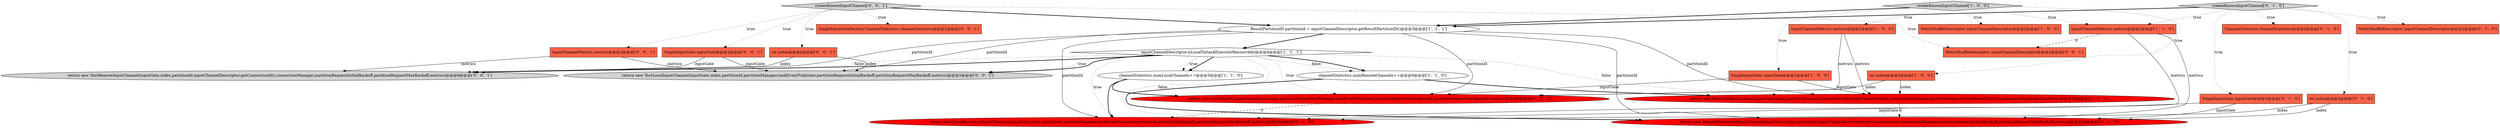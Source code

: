 digraph {
2 [style = filled, label = "InputChannelMetrics metrics@@@2@@@['1', '0', '0']", fillcolor = tomato, shape = box image = "AAA0AAABBB1BBB"];
21 [style = filled, label = "int index@@@2@@@['0', '0', '1']", fillcolor = tomato, shape = box image = "AAA0AAABBB3BBB"];
13 [style = filled, label = "return new RemoteRecoveredInputChannel(inputGate,index,partitionId,inputChannelDescriptor.getConnectionId(),connectionManager,partitionRequestInitialBackoff,partitionRequestMaxBackoff,metrics)@@@10@@@['0', '1', '0']", fillcolor = red, shape = ellipse image = "AAA1AAABBB2BBB"];
10 [style = filled, label = "InputChannelMetrics metrics@@@2@@@['1', '1', '0']", fillcolor = tomato, shape = box image = "AAA0AAABBB1BBB"];
15 [style = filled, label = "ChannelStatistics channelStatistics@@@2@@@['0', '1', '0']", fillcolor = tomato, shape = box image = "AAA0AAABBB2BBB"];
18 [style = filled, label = "return new LocalRecoveredInputChannel(inputGate,index,partitionId,partitionManager,taskEventPublisher,partitionRequestInitialBackoff,partitionRequestMaxBackoff,metrics)@@@6@@@['0', '1', '0']", fillcolor = red, shape = ellipse image = "AAA1AAABBB2BBB"];
5 [style = filled, label = "SingleInputGate inputGate@@@2@@@['1', '0', '0']", fillcolor = tomato, shape = box image = "AAA0AAABBB1BBB"];
26 [style = filled, label = "NettyShuffleDescriptor inputChannelDescriptor@@@2@@@['0', '0', '1']", fillcolor = tomato, shape = box image = "AAA0AAABBB3BBB"];
6 [style = filled, label = "ResultPartitionID partitionId = inputChannelDescriptor.getResultPartitionID()@@@3@@@['1', '1', '1']", fillcolor = white, shape = ellipse image = "AAA0AAABBB1BBB"];
16 [style = filled, label = "SingleInputGate inputGate@@@2@@@['0', '1', '0']", fillcolor = tomato, shape = box image = "AAA0AAABBB2BBB"];
0 [style = filled, label = "inputChannelDescriptor.isLocalTo(taskExecutorResourceId)@@@4@@@['1', '1', '1']", fillcolor = white, shape = diamond image = "AAA0AAABBB1BBB"];
17 [style = filled, label = "int index@@@2@@@['0', '1', '0']", fillcolor = tomato, shape = box image = "AAA0AAABBB2BBB"];
22 [style = filled, label = "return new TestLocalInputChannel(inputGate,index,partitionId,partitionManager,taskEventPublisher,partitionRequestInitialBackoff,partitionRequestMaxBackoff,metrics)@@@5@@@['0', '0', '1']", fillcolor = lightgray, shape = ellipse image = "AAA0AAABBB3BBB"];
23 [style = filled, label = "createKnownInputChannel['0', '0', '1']", fillcolor = lightgray, shape = diamond image = "AAA0AAABBB3BBB"];
19 [style = filled, label = "InputChannelMetrics metrics@@@2@@@['0', '0', '1']", fillcolor = tomato, shape = box image = "AAA0AAABBB3BBB"];
3 [style = filled, label = "return new LocalInputChannel(inputGate,index,partitionId,partitionManager,taskEventPublisher,partitionRequestInitialBackoff,partitionRequestMaxBackoff,metrics)@@@6@@@['1', '0', '0']", fillcolor = red, shape = ellipse image = "AAA1AAABBB1BBB"];
14 [style = filled, label = "NettyShuffleDescriptor inputChannelDescriptor@@@2@@@['0', '1', '0']", fillcolor = tomato, shape = box image = "AAA0AAABBB2BBB"];
1 [style = filled, label = "int index@@@2@@@['1', '0', '0']", fillcolor = tomato, shape = box image = "AAA0AAABBB1BBB"];
7 [style = filled, label = "NettyShuffleDescriptor inputChannelDescriptor@@@2@@@['1', '0', '0']", fillcolor = tomato, shape = box image = "AAA0AAABBB1BBB"];
25 [style = filled, label = "SingleInputGate inputGate@@@2@@@['0', '0', '1']", fillcolor = tomato, shape = box image = "AAA0AAABBB3BBB"];
8 [style = filled, label = "channelStatistics.numRemoteChannels++@@@9@@@['1', '1', '0']", fillcolor = white, shape = ellipse image = "AAA0AAABBB1BBB"];
9 [style = filled, label = "return new RemoteInputChannel(inputGate,index,partitionId,inputChannelDescriptor.getConnectionId(),connectionManager,partitionRequestInitialBackoff,partitionRequestMaxBackoff,metrics)@@@10@@@['1', '0', '0']", fillcolor = red, shape = ellipse image = "AAA1AAABBB1BBB"];
11 [style = filled, label = "channelStatistics.numLocalChannels++@@@5@@@['1', '1', '0']", fillcolor = white, shape = ellipse image = "AAA0AAABBB1BBB"];
24 [style = filled, label = "SingleInputGateFactory.ChannelStatistics channelStatistics@@@2@@@['0', '0', '1']", fillcolor = tomato, shape = box image = "AAA0AAABBB3BBB"];
4 [style = filled, label = "createKnownInputChannel['1', '0', '0']", fillcolor = lightgray, shape = diamond image = "AAA0AAABBB1BBB"];
12 [style = filled, label = "createKnownInputChannel['0', '1', '0']", fillcolor = lightgray, shape = diamond image = "AAA0AAABBB2BBB"];
20 [style = filled, label = "return new TestRemoteInputChannel(inputGate,index,partitionId,inputChannelDescriptor.getConnectionId(),connectionManager,partitionRequestInitialBackoff,partitionRequestMaxBackoff,metrics)@@@8@@@['0', '0', '1']", fillcolor = lightgray, shape = ellipse image = "AAA0AAABBB3BBB"];
4->5 [style = dotted, label="true"];
12->17 [style = dotted, label="true"];
25->20 [style = solid, label="inputGate"];
0->8 [style = dotted, label="false"];
6->22 [style = solid, label="partitionId"];
0->18 [style = dotted, label="true"];
4->1 [style = dotted, label="true"];
4->6 [style = bold, label=""];
6->18 [style = solid, label="partitionId"];
4->10 [style = dotted, label="true"];
0->20 [style = dotted, label="false"];
5->9 [style = solid, label="inputGate"];
2->3 [style = solid, label="metrics"];
19->20 [style = solid, label="metrics"];
3->18 [style = dashed, label="0"];
21->20 [style = solid, label="index"];
17->18 [style = solid, label="index"];
23->21 [style = dotted, label="true"];
6->3 [style = solid, label="partitionId"];
12->15 [style = dotted, label="true"];
2->9 [style = solid, label="metrics"];
4->7 [style = dotted, label="true"];
0->11 [style = bold, label=""];
10->18 [style = solid, label="metrics"];
6->0 [style = bold, label=""];
21->22 [style = solid, label="index"];
6->13 [style = solid, label="partitionId"];
23->19 [style = dotted, label="true"];
12->6 [style = bold, label=""];
6->20 [style = solid, label="partitionId"];
11->18 [style = bold, label=""];
25->22 [style = solid, label="inputGate"];
5->3 [style = solid, label="inputGate"];
0->22 [style = dotted, label="true"];
19->22 [style = solid, label="metrics"];
0->9 [style = dotted, label="false"];
16->13 [style = solid, label="inputGate"];
1->3 [style = solid, label="index"];
1->9 [style = solid, label="index"];
12->14 [style = dotted, label="true"];
23->26 [style = dotted, label="true"];
10->26 [style = dashed, label="0"];
16->18 [style = solid, label="inputGate"];
12->10 [style = dotted, label="true"];
12->16 [style = dotted, label="true"];
11->3 [style = bold, label=""];
0->22 [style = bold, label=""];
23->6 [style = bold, label=""];
9->13 [style = dashed, label="0"];
0->8 [style = bold, label=""];
8->9 [style = bold, label=""];
17->13 [style = solid, label="index"];
0->20 [style = bold, label=""];
6->9 [style = solid, label="partitionId"];
0->3 [style = dotted, label="true"];
0->13 [style = dotted, label="false"];
0->11 [style = dotted, label="true"];
23->25 [style = dotted, label="true"];
23->24 [style = dotted, label="true"];
4->2 [style = dotted, label="true"];
8->13 [style = bold, label=""];
10->13 [style = solid, label="metrics"];
}
